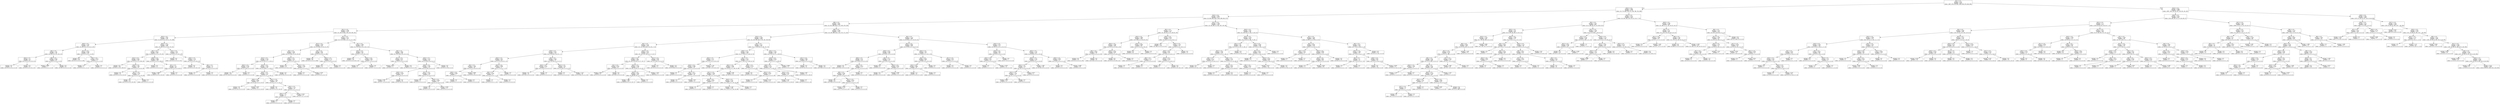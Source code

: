digraph Tree {
node [shape=box] ;
0 [label="X[2] <= 0.5\nentropy = 3.167\nsamples = 8323\nvalue = [987, 879, 978, 842, 1000, 929, 878, 848, 982]"] ;
1 [label="X[14] <= 0.5\nentropy = 2.988\nsamples = 5725\nvalue = [0, 770, 836, 759, 573, 706, 798, 703, 580]"] ;
0 -> 1 [labeldistance=2.5, labelangle=45, headlabel="True"] ;
2 [label="X[10] <= 0.5\nentropy = 2.804\nsamples = 4173\nvalue = [0, 565, 634, 536, 0, 654, 586, 626, 572]"] ;
1 -> 2 ;
3 [label="X[8] <= 0.5\nentropy = 2.697\nsamples = 2943\nvalue = [0, 323, 566, 536, 0, 112, 404, 476, 526]"] ;
2 -> 3 ;
4 [label="X[11] <= 0.5\nentropy = 2.448\nsamples = 1473\nvalue = [0, 163, 0, 293, 0, 84, 228, 304, 401]"] ;
3 -> 4 ;
5 [label="X[23] <= 0.5\nentropy = 1.881\nsamples = 740\nvalue = [0, 84, 0, 0, 0, 33, 51, 273, 299]"] ;
4 -> 5 ;
6 [label="X[26] <= 0.5\nentropy = 1.345\nsamples = 351\nvalue = [0, 38, 0, 0, 0, 31, 35, 0, 247]"] ;
5 -> 6 ;
7 [label="X[5] <= 0.5\nentropy = 1.58\nsamples = 103\nvalue = [0, 38, 0, 0, 0, 31, 34, 0, 0]"] ;
6 -> 7 ;
8 [label="X[16] <= 0.5\nentropy = 1.0\nsamples = 63\nvalue = [0, 0, 0, 0, 0, 31, 32, 0, 0]"] ;
7 -> 8 ;
9 [label="entropy = 0.0\nsamples = 31\nvalue = [0, 0, 0, 0, 0, 31, 0, 0, 0]"] ;
8 -> 9 ;
10 [label="entropy = 0.0\nsamples = 32\nvalue = [0, 0, 0, 0, 0, 0, 32, 0, 0]"] ;
8 -> 10 ;
11 [label="X[6] <= 0.5\nentropy = 0.286\nsamples = 40\nvalue = [0, 38, 0, 0, 0, 0, 2, 0, 0]"] ;
7 -> 11 ;
12 [label="entropy = 0.863\nsamples = 7\nvalue = [0, 5, 0, 0, 0, 0, 2, 0, 0]"] ;
11 -> 12 ;
13 [label="entropy = 0.0\nsamples = 33\nvalue = [0, 33, 0, 0, 0, 0, 0, 0, 0]"] ;
11 -> 13 ;
14 [label="X[17] <= 0.5\nentropy = 0.038\nsamples = 248\nvalue = [0, 0, 0, 0, 0, 0, 1, 0, 247]"] ;
6 -> 14 ;
15 [label="entropy = 0.0\nsamples = 245\nvalue = [0, 0, 0, 0, 0, 0, 0, 0, 245]"] ;
14 -> 15 ;
16 [label="X[5] <= 0.5\nentropy = 0.918\nsamples = 3\nvalue = [0, 0, 0, 0, 0, 0, 1, 0, 2]"] ;
14 -> 16 ;
17 [label="entropy = 1.0\nsamples = 2\nvalue = [0, 0, 0, 0, 0, 0, 1, 0, 1]"] ;
16 -> 17 ;
18 [label="entropy = 0.0\nsamples = 1\nvalue = [0, 0, 0, 0, 0, 0, 0, 0, 1]"] ;
16 -> 18 ;
19 [label="X[20] <= 0.5\nentropy = 1.339\nsamples = 389\nvalue = [0, 46, 0, 0, 0, 2, 16, 273, 52]"] ;
5 -> 19 ;
20 [label="X[5] <= 0.5\nentropy = 0.918\nsamples = 335\nvalue = [0, 43, 0, 0, 0, 2, 0, 270, 20]"] ;
19 -> 20 ;
21 [label="X[12] <= 0.5\nentropy = 0.503\nsamples = 226\nvalue = [0, 0, 0, 0, 0, 2, 0, 204, 20]"] ;
20 -> 21 ;
22 [label="entropy = 0.0\nsamples = 163\nvalue = [0, 0, 0, 0, 0, 0, 0, 163, 0]"] ;
21 -> 22 ;
23 [label="X[26] <= 0.5\nentropy = 1.087\nsamples = 63\nvalue = [0, 0, 0, 0, 0, 2, 0, 41, 20]"] ;
21 -> 23 ;
24 [label="entropy = 0.0\nsamples = 22\nvalue = [0, 0, 0, 0, 0, 0, 0, 22, 0]"] ;
23 -> 24 ;
25 [label="X[17] <= 0.5\nentropy = 1.232\nsamples = 41\nvalue = [0, 0, 0, 0, 0, 2, 0, 19, 20]"] ;
23 -> 25 ;
26 [label="entropy = 1.0\nsamples = 39\nvalue = [0, 0, 0, 0, 0, 0, 0, 19, 20]"] ;
25 -> 26 ;
27 [label="entropy = 0.0\nsamples = 2\nvalue = [0, 0, 0, 0, 0, 2, 0, 0, 0]"] ;
25 -> 27 ;
28 [label="X[26] <= 0.5\nentropy = 0.968\nsamples = 109\nvalue = [0, 43, 0, 0, 0, 0, 0, 66, 0]"] ;
20 -> 28 ;
29 [label="entropy = 0.0\nsamples = 21\nvalue = [0, 0, 0, 0, 0, 0, 0, 21, 0]"] ;
28 -> 29 ;
30 [label="X[7] <= 0.5\nentropy = 1.0\nsamples = 88\nvalue = [0, 43, 0, 0, 0, 0, 0, 45, 0]"] ;
28 -> 30 ;
31 [label="entropy = 0.996\nsamples = 84\nvalue = [0, 39, 0, 0, 0, 0, 0, 45, 0]"] ;
30 -> 31 ;
32 [label="entropy = 0.0\nsamples = 4\nvalue = [0, 4, 0, 0, 0, 0, 0, 0, 0]"] ;
30 -> 32 ;
33 [label="X[7] <= 0.5\nentropy = 1.431\nsamples = 54\nvalue = [0, 3, 0, 0, 0, 0, 16, 3, 32]"] ;
19 -> 33 ;
34 [label="entropy = 0.0\nsamples = 32\nvalue = [0, 0, 0, 0, 0, 0, 0, 0, 32]"] ;
33 -> 34 ;
35 [label="X[26] <= 0.5\nentropy = 1.118\nsamples = 22\nvalue = [0, 3, 0, 0, 0, 0, 16, 3, 0]"] ;
33 -> 35 ;
36 [label="entropy = 0.0\nsamples = 16\nvalue = [0, 0, 0, 0, 0, 0, 16, 0, 0]"] ;
35 -> 36 ;
37 [label="X[3] <= 0.5\nentropy = 1.0\nsamples = 6\nvalue = [0, 3, 0, 0, 0, 0, 0, 3, 0]"] ;
35 -> 37 ;
38 [label="entropy = 0.0\nsamples = 3\nvalue = [0, 3, 0, 0, 0, 0, 0, 0, 0]"] ;
37 -> 38 ;
39 [label="entropy = 0.0\nsamples = 3\nvalue = [0, 0, 0, 0, 0, 0, 0, 3, 0]"] ;
37 -> 39 ;
40 [label="X[7] <= 0.5\nentropy = 2.227\nsamples = 733\nvalue = [0, 79, 0, 293, 0, 51, 177, 31, 102]"] ;
4 -> 40 ;
41 [label="X[15] <= 0.5\nentropy = 1.628\nsamples = 422\nvalue = [0, 0, 0, 250, 0, 9, 35, 31, 97]"] ;
40 -> 41 ;
42 [label="X[3] <= 0.5\nentropy = 1.246\nsamples = 320\nvalue = [0, 0, 0, 240, 0, 9, 35, 28, 8]"] ;
41 -> 42 ;
43 [label="X[13] <= 0.5\nentropy = 0.758\nsamples = 276\nvalue = [0, 0, 0, 237, 0, 7, 3, 28, 1]"] ;
42 -> 43 ;
44 [label="X[20] <= 0.5\nentropy = 0.156\nsamples = 132\nvalue = [0, 0, 0, 129, 0, 0, 3, 0, 0]"] ;
43 -> 44 ;
45 [label="entropy = 0.0\nsamples = 129\nvalue = [0, 0, 0, 129, 0, 0, 0, 0, 0]"] ;
44 -> 45 ;
46 [label="entropy = 0.0\nsamples = 3\nvalue = [0, 0, 0, 0, 0, 0, 3, 0, 0]"] ;
44 -> 46 ;
47 [label="X[16] <= 0.5\nentropy = 1.033\nsamples = 144\nvalue = [0, 0, 0, 108, 0, 7, 0, 28, 1]"] ;
43 -> 47 ;
48 [label="X[19] <= 0.5\nentropy = 1.371\nsamples = 83\nvalue = [0, 0, 0, 47, 0, 7, 0, 28, 1]"] ;
47 -> 48 ;
49 [label="X[26] <= 0.5\nentropy = 0.684\nsamples = 55\nvalue = [0, 0, 0, 45, 0, 0, 0, 10, 0]"] ;
48 -> 49 ;
50 [label="entropy = 0.0\nsamples = 24\nvalue = [0, 0, 0, 24, 0, 0, 0, 0, 0]"] ;
49 -> 50 ;
51 [label="entropy = 0.907\nsamples = 31\nvalue = [0, 0, 0, 21, 0, 0, 0, 10, 0]"] ;
49 -> 51 ;
52 [label="X[21] <= 0.5\nentropy = 1.353\nsamples = 28\nvalue = [0, 0, 0, 2, 0, 7, 0, 18, 1]"] ;
48 -> 52 ;
53 [label="entropy = 0.0\nsamples = 18\nvalue = [0, 0, 0, 0, 0, 0, 0, 18, 0]"] ;
52 -> 53 ;
54 [label="X[25] <= 0.5\nentropy = 1.157\nsamples = 10\nvalue = [0, 0, 0, 2, 0, 7, 0, 0, 1]"] ;
52 -> 54 ;
55 [label="X[24] <= 0.5\nentropy = 1.0\nsamples = 2\nvalue = [0, 0, 0, 1, 0, 0, 0, 0, 1]"] ;
54 -> 55 ;
56 [label="entropy = 0.0\nsamples = 1\nvalue = [0, 0, 0, 0, 0, 0, 0, 0, 1]"] ;
55 -> 56 ;
57 [label="entropy = 0.0\nsamples = 1\nvalue = [0, 0, 0, 1, 0, 0, 0, 0, 0]"] ;
55 -> 57 ;
58 [label="entropy = 0.544\nsamples = 8\nvalue = [0, 0, 0, 1, 0, 7, 0, 0, 0]"] ;
54 -> 58 ;
59 [label="entropy = 0.0\nsamples = 61\nvalue = [0, 0, 0, 61, 0, 0, 0, 0, 0]"] ;
47 -> 59 ;
60 [label="X[26] <= 0.5\nentropy = 1.223\nsamples = 44\nvalue = [0, 0, 0, 3, 0, 2, 32, 0, 7]"] ;
42 -> 60 ;
61 [label="entropy = 0.0\nsamples = 32\nvalue = [0, 0, 0, 0, 0, 0, 32, 0, 0]"] ;
60 -> 61 ;
62 [label="X[13] <= 0.5\nentropy = 1.384\nsamples = 12\nvalue = [0, 0, 0, 3, 0, 2, 0, 0, 7]"] ;
60 -> 62 ;
63 [label="entropy = 0.0\nsamples = 3\nvalue = [0, 0, 0, 3, 0, 0, 0, 0, 0]"] ;
62 -> 63 ;
64 [label="entropy = 0.764\nsamples = 9\nvalue = [0, 0, 0, 0, 0, 2, 0, 0, 7]"] ;
62 -> 64 ;
65 [label="X[4] <= 0.5\nentropy = 0.65\nsamples = 102\nvalue = [0, 0, 0, 10, 0, 0, 0, 3, 89]"] ;
41 -> 65 ;
66 [label="entropy = 0.0\nsamples = 89\nvalue = [0, 0, 0, 0, 0, 0, 0, 0, 89]"] ;
65 -> 66 ;
67 [label="X[23] <= 0.5\nentropy = 0.779\nsamples = 13\nvalue = [0, 0, 0, 10, 0, 0, 0, 3, 0]"] ;
65 -> 67 ;
68 [label="entropy = 0.0\nsamples = 10\nvalue = [0, 0, 0, 10, 0, 0, 0, 0, 0]"] ;
67 -> 68 ;
69 [label="entropy = 0.0\nsamples = 3\nvalue = [0, 0, 0, 0, 0, 0, 0, 3, 0]"] ;
67 -> 69 ;
70 [label="X[1] <= 0.5\nentropy = 1.899\nsamples = 311\nvalue = [0, 79, 0, 43, 0, 42, 142, 0, 5]"] ;
40 -> 70 ;
71 [label="X[12] <= 0.5\nentropy = 0.43\nsamples = 142\nvalue = [0, 0, 0, 7, 0, 0, 132, 0, 3]"] ;
70 -> 71 ;
72 [label="entropy = 0.0\nsamples = 132\nvalue = [0, 0, 0, 0, 0, 0, 132, 0, 0]"] ;
71 -> 72 ;
73 [label="X[25] <= 0.5\nentropy = 0.881\nsamples = 10\nvalue = [0, 0, 0, 7, 0, 0, 0, 0, 3]"] ;
71 -> 73 ;
74 [label="entropy = 0.0\nsamples = 3\nvalue = [0, 0, 0, 0, 0, 0, 0, 0, 3]"] ;
73 -> 74 ;
75 [label="entropy = 0.0\nsamples = 7\nvalue = [0, 0, 0, 7, 0, 0, 0, 0, 0]"] ;
73 -> 75 ;
76 [label="X[3] <= 0.5\nentropy = 1.804\nsamples = 169\nvalue = [0, 79, 0, 36, 0, 42, 10, 0, 2]"] ;
70 -> 76 ;
77 [label="X[12] <= 0.5\nentropy = 0.167\nsamples = 81\nvalue = [0, 79, 0, 0, 0, 0, 2, 0, 0]"] ;
76 -> 77 ;
78 [label="entropy = 0.971\nsamples = 5\nvalue = [0, 3, 0, 0, 0, 0, 2, 0, 0]"] ;
77 -> 78 ;
79 [label="entropy = 0.0\nsamples = 76\nvalue = [0, 76, 0, 0, 0, 0, 0, 0, 0]"] ;
77 -> 79 ;
80 [label="X[25] <= 0.5\nentropy = 1.475\nsamples = 88\nvalue = [0, 0, 0, 36, 0, 42, 8, 0, 2]"] ;
76 -> 80 ;
81 [label="X[26] <= 0.5\nentropy = 1.382\nsamples = 54\nvalue = [0, 0, 0, 36, 0, 8, 8, 0, 2]"] ;
80 -> 81 ;
82 [label="X[18] <= 0.5\nentropy = 0.824\nsamples = 31\nvalue = [0, 0, 0, 23, 0, 0, 8, 0, 0]"] ;
81 -> 82 ;
83 [label="entropy = 0.997\nsamples = 15\nvalue = [0, 0, 0, 7, 0, 0, 8, 0, 0]"] ;
82 -> 83 ;
84 [label="entropy = 0.0\nsamples = 16\nvalue = [0, 0, 0, 16, 0, 0, 0, 0, 0]"] ;
82 -> 84 ;
85 [label="X[17] <= 0.5\nentropy = 1.302\nsamples = 23\nvalue = [0, 0, 0, 13, 0, 8, 0, 0, 2]"] ;
81 -> 85 ;
86 [label="entropy = 0.0\nsamples = 2\nvalue = [0, 0, 0, 0, 0, 0, 0, 0, 2]"] ;
85 -> 86 ;
87 [label="X[18] <= 0.5\nentropy = 0.959\nsamples = 21\nvalue = [0, 0, 0, 13, 0, 8, 0, 0, 0]"] ;
85 -> 87 ;
88 [label="entropy = 1.0\nsamples = 10\nvalue = [0, 0, 0, 5, 0, 5, 0, 0, 0]"] ;
87 -> 88 ;
89 [label="entropy = 0.845\nsamples = 11\nvalue = [0, 0, 0, 8, 0, 3, 0, 0, 0]"] ;
87 -> 89 ;
90 [label="entropy = 0.0\nsamples = 34\nvalue = [0, 0, 0, 0, 0, 34, 0, 0, 0]"] ;
80 -> 90 ;
91 [label="X[9] <= 0.5\nentropy = 2.448\nsamples = 1470\nvalue = [0, 160, 566, 243, 0, 28, 176, 172, 125]"] ;
3 -> 91 ;
92 [label="X[13] <= 0.5\nentropy = 2.598\nsamples = 1004\nvalue = [0, 130, 243, 243, 0, 26, 140, 139, 83]"] ;
91 -> 92 ;
93 [label="X[5] <= 0.5\nentropy = 2.252\nsamples = 549\nvalue = [0, 113, 133, 204, 0, 24, 50, 17, 8]"] ;
92 -> 93 ;
94 [label="X[26] <= 0.5\nentropy = 2.015\nsamples = 128\nvalue = [0, 0, 20, 49, 0, 24, 33, 1, 1]"] ;
93 -> 94 ;
95 [label="X[16] <= 0.5\nentropy = 1.612\nsamples = 49\nvalue = [0, 0, 1, 5, 0, 20, 22, 1, 0]"] ;
94 -> 95 ;
96 [label="X[3] <= 0.5\nentropy = 1.406\nsamples = 40\nvalue = [0, 0, 0, 5, 0, 20, 15, 0, 0]"] ;
95 -> 96 ;
97 [label="X[20] <= 0.5\nentropy = 0.863\nsamples = 7\nvalue = [0, 0, 0, 5, 0, 2, 0, 0, 0]"] ;
96 -> 97 ;
98 [label="entropy = 0.0\nsamples = 2\nvalue = [0, 0, 0, 0, 0, 2, 0, 0, 0]"] ;
97 -> 98 ;
99 [label="entropy = 0.0\nsamples = 5\nvalue = [0, 0, 0, 5, 0, 0, 0, 0, 0]"] ;
97 -> 99 ;
100 [label="entropy = 0.994\nsamples = 33\nvalue = [0, 0, 0, 0, 0, 18, 15, 0, 0]"] ;
96 -> 100 ;
101 [label="X[22] <= 0.5\nentropy = 0.986\nsamples = 9\nvalue = [0, 0, 1, 0, 0, 0, 7, 1, 0]"] ;
95 -> 101 ;
102 [label="X[4] <= 0.5\nentropy = 0.544\nsamples = 8\nvalue = [0, 0, 0, 0, 0, 0, 7, 1, 0]"] ;
101 -> 102 ;
103 [label="entropy = 1.0\nsamples = 2\nvalue = [0, 0, 0, 0, 0, 0, 1, 1, 0]"] ;
102 -> 103 ;
104 [label="entropy = 0.0\nsamples = 6\nvalue = [0, 0, 0, 0, 0, 0, 6, 0, 0]"] ;
102 -> 104 ;
105 [label="entropy = 0.0\nsamples = 1\nvalue = [0, 0, 1, 0, 0, 0, 0, 0, 0]"] ;
101 -> 105 ;
106 [label="X[3] <= 0.5\nentropy = 1.658\nsamples = 79\nvalue = [0, 0, 19, 44, 0, 4, 11, 0, 1]"] ;
94 -> 106 ;
107 [label="X[19] <= 0.5\nentropy = 0.323\nsamples = 17\nvalue = [0, 0, 16, 0, 0, 0, 0, 0, 1]"] ;
106 -> 107 ;
108 [label="entropy = 0.0\nsamples = 16\nvalue = [0, 0, 16, 0, 0, 0, 0, 0, 0]"] ;
107 -> 108 ;
109 [label="entropy = 0.0\nsamples = 1\nvalue = [0, 0, 0, 0, 0, 0, 0, 0, 1]"] ;
107 -> 109 ;
110 [label="X[22] <= 0.5\nentropy = 1.26\nsamples = 62\nvalue = [0, 0, 3, 44, 0, 4, 11, 0, 0]"] ;
106 -> 110 ;
111 [label="entropy = 0.0\nsamples = 4\nvalue = [0, 0, 0, 4, 0, 0, 0, 0, 0]"] ;
110 -> 111 ;
112 [label="entropy = 1.312\nsamples = 58\nvalue = [0, 0, 3, 40, 0, 4, 11, 0, 0]"] ;
110 -> 112 ;
113 [label="X[19] <= 0.5\nentropy = 2.014\nsamples = 421\nvalue = [0, 113, 113, 155, 0, 0, 17, 16, 7]"] ;
93 -> 113 ;
114 [label="X[23] <= 0.5\nentropy = 2.085\nsamples = 320\nvalue = [0, 102, 113, 65, 0, 0, 17, 16, 7]"] ;
113 -> 114 ;
115 [label="X[1] <= 0.5\nentropy = 0.454\nsamples = 42\nvalue = [0, 0, 38, 0, 0, 0, 4, 0, 0]"] ;
114 -> 115 ;
116 [label="entropy = 0.991\nsamples = 9\nvalue = [0, 0, 5, 0, 0, 0, 4, 0, 0]"] ;
115 -> 116 ;
117 [label="entropy = 0.0\nsamples = 33\nvalue = [0, 0, 33, 0, 0, 0, 0, 0, 0]"] ;
115 -> 117 ;
118 [label="X[25] <= 0.5\nentropy = 2.108\nsamples = 278\nvalue = [0, 102, 75, 65, 0, 0, 13, 16, 7]"] ;
114 -> 118 ;
119 [label="X[16] <= 0.5\nentropy = 2.054\nsamples = 205\nvalue = [0, 69, 66, 45, 0, 0, 2, 16, 7]"] ;
118 -> 119 ;
120 [label="entropy = 1.994\nsamples = 203\nvalue = [0, 69, 66, 45, 0, 0, 0, 16, 7]"] ;
119 -> 120 ;
121 [label="entropy = 0.0\nsamples = 2\nvalue = [0, 0, 0, 0, 0, 0, 2, 0, 0]"] ;
119 -> 121 ;
122 [label="entropy = 1.813\nsamples = 73\nvalue = [0, 33, 9, 20, 0, 0, 11, 0, 0]"] ;
118 -> 122 ;
123 [label="X[17] <= 0.5\nentropy = 0.497\nsamples = 101\nvalue = [0, 11, 0, 90, 0, 0, 0, 0, 0]"] ;
113 -> 123 ;
124 [label="entropy = 0.0\nsamples = 11\nvalue = [0, 11, 0, 0, 0, 0, 0, 0, 0]"] ;
123 -> 124 ;
125 [label="entropy = 0.0\nsamples = 90\nvalue = [0, 0, 0, 90, 0, 0, 0, 0, 0]"] ;
123 -> 125 ;
126 [label="X[4] <= 0.5\nentropy = 2.411\nsamples = 455\nvalue = [0, 17, 110, 39, 0, 2, 90, 122, 75]"] ;
92 -> 126 ;
127 [label="X[26] <= 0.5\nentropy = 2.244\nsamples = 290\nvalue = [0, 17, 79, 8, 0, 1, 86, 24, 75]"] ;
126 -> 127 ;
128 [label="X[20] <= 0.5\nentropy = 1.112\nsamples = 75\nvalue = [0, 0, 51, 4, 0, 0, 20, 0, 0]"] ;
127 -> 128 ;
129 [label="X[19] <= 0.5\nentropy = 0.469\nsamples = 30\nvalue = [0, 0, 27, 3, 0, 0, 0, 0, 0]"] ;
128 -> 129 ;
130 [label="entropy = 0.0\nsamples = 2\nvalue = [0, 0, 0, 2, 0, 0, 0, 0, 0]"] ;
129 -> 130 ;
131 [label="X[3] <= 0.5\nentropy = 0.222\nsamples = 28\nvalue = [0, 0, 27, 1, 0, 0, 0, 0, 0]"] ;
129 -> 131 ;
132 [label="entropy = 0.0\nsamples = 22\nvalue = [0, 0, 22, 0, 0, 0, 0, 0, 0]"] ;
131 -> 132 ;
133 [label="entropy = 0.65\nsamples = 6\nvalue = [0, 0, 5, 1, 0, 0, 0, 0, 0]"] ;
131 -> 133 ;
134 [label="entropy = 1.126\nsamples = 45\nvalue = [0, 0, 24, 1, 0, 0, 20, 0, 0]"] ;
128 -> 134 ;
135 [label="X[1] <= 0.5\nentropy = 2.222\nsamples = 215\nvalue = [0, 17, 28, 4, 0, 1, 66, 24, 75]"] ;
127 -> 135 ;
136 [label="X[22] <= 0.5\nentropy = 2.298\nsamples = 178\nvalue = [0, 16, 28, 4, 0, 1, 66, 24, 39]"] ;
135 -> 136 ;
137 [label="X[17] <= 0.5\nentropy = 2.168\nsamples = 153\nvalue = [0, 2, 28, 4, 0, 1, 55, 24, 39]"] ;
136 -> 137 ;
138 [label="X[16] <= 0.5\nentropy = 0.918\nsamples = 3\nvalue = [0, 0, 2, 1, 0, 0, 0, 0, 0]"] ;
137 -> 138 ;
139 [label="entropy = 0.0\nsamples = 2\nvalue = [0, 0, 2, 0, 0, 0, 0, 0, 0]"] ;
138 -> 139 ;
140 [label="entropy = 0.0\nsamples = 1\nvalue = [0, 0, 0, 1, 0, 0, 0, 0, 0]"] ;
138 -> 140 ;
141 [label="X[19] <= 0.5\nentropy = 2.141\nsamples = 150\nvalue = [0, 2, 26, 3, 0, 1, 55, 24, 39]"] ;
137 -> 141 ;
142 [label="entropy = 2.139\nsamples = 149\nvalue = [0, 2, 25, 3, 0, 1, 55, 24, 39]"] ;
141 -> 142 ;
143 [label="entropy = 0.0\nsamples = 1\nvalue = [0, 0, 1, 0, 0, 0, 0, 0, 0]"] ;
141 -> 143 ;
144 [label="entropy = 0.99\nsamples = 25\nvalue = [0, 14, 0, 0, 0, 0, 11, 0, 0]"] ;
136 -> 144 ;
145 [label="X[18] <= 0.5\nentropy = 0.179\nsamples = 37\nvalue = [0, 1, 0, 0, 0, 0, 0, 0, 36]"] ;
135 -> 145 ;
146 [label="entropy = 0.0\nsamples = 20\nvalue = [0, 0, 0, 0, 0, 0, 0, 0, 20]"] ;
145 -> 146 ;
147 [label="X[15] <= 0.5\nentropy = 0.323\nsamples = 17\nvalue = [0, 1, 0, 0, 0, 0, 0, 0, 16]"] ;
145 -> 147 ;
148 [label="entropy = 0.0\nsamples = 5\nvalue = [0, 0, 0, 0, 0, 0, 0, 0, 5]"] ;
147 -> 148 ;
149 [label="entropy = 0.414\nsamples = 12\nvalue = [0, 1, 0, 0, 0, 0, 0, 0, 11]"] ;
147 -> 149 ;
150 [label="X[21] <= 0.5\nentropy = 1.528\nsamples = 165\nvalue = [0, 0, 31, 31, 0, 1, 4, 98, 0]"] ;
126 -> 150 ;
151 [label="X[18] <= 0.5\nentropy = 0.918\nsamples = 117\nvalue = [0, 0, 5, 9, 0, 1, 4, 98, 0]"] ;
150 -> 151 ;
152 [label="X[26] <= 0.5\nentropy = 0.721\nsamples = 106\nvalue = [0, 0, 0, 9, 0, 1, 4, 92, 0]"] ;
151 -> 152 ;
153 [label="X[15] <= 0.5\nentropy = 0.187\nsamples = 35\nvalue = [0, 0, 0, 0, 0, 1, 0, 34, 0]"] ;
152 -> 153 ;
154 [label="entropy = 0.191\nsamples = 34\nvalue = [0, 0, 0, 0, 0, 1, 0, 33, 0]"] ;
153 -> 154 ;
155 [label="entropy = 0.0\nsamples = 1\nvalue = [0, 0, 0, 0, 0, 0, 0, 1, 0]"] ;
153 -> 155 ;
156 [label="entropy = 0.85\nsamples = 71\nvalue = [0, 0, 0, 9, 0, 0, 4, 58, 0]"] ;
152 -> 156 ;
157 [label="entropy = 0.994\nsamples = 11\nvalue = [0, 0, 5, 0, 0, 0, 0, 6, 0]"] ;
151 -> 157 ;
158 [label="X[17] <= 0.5\nentropy = 0.995\nsamples = 48\nvalue = [0, 0, 26, 22, 0, 0, 0, 0, 0]"] ;
150 -> 158 ;
159 [label="entropy = 0.0\nsamples = 22\nvalue = [0, 0, 0, 22, 0, 0, 0, 0, 0]"] ;
158 -> 159 ;
160 [label="entropy = 0.0\nsamples = 26\nvalue = [0, 0, 26, 0, 0, 0, 0, 0, 0]"] ;
158 -> 160 ;
161 [label="X[5] <= 0.5\nentropy = 1.524\nsamples = 466\nvalue = [0, 30, 323, 0, 0, 2, 36, 33, 42]"] ;
91 -> 161 ;
162 [label="X[22] <= 0.5\nentropy = 0.983\nsamples = 339\nvalue = [0, 0, 276, 0, 0, 2, 32, 8, 21]"] ;
161 -> 162 ;
163 [label="X[20] <= 0.5\nentropy = 0.392\nsamples = 263\nvalue = [0, 0, 247, 0, 0, 0, 0, 8, 8]"] ;
162 -> 163 ;
164 [label="X[26] <= 0.5\nentropy = 0.13\nsamples = 222\nvalue = [0, 0, 218, 0, 0, 0, 0, 4, 0]"] ;
163 -> 164 ;
165 [label="entropy = 0.0\nsamples = 151\nvalue = [0, 0, 151, 0, 0, 0, 0, 0, 0]"] ;
164 -> 165 ;
166 [label="X[3] <= 0.5\nentropy = 0.313\nsamples = 71\nvalue = [0, 0, 67, 0, 0, 0, 0, 4, 0]"] ;
164 -> 166 ;
167 [label="X[0] <= 0.5\nentropy = 0.189\nsamples = 69\nvalue = [0, 0, 67, 0, 0, 0, 0, 2, 0]"] ;
166 -> 167 ;
168 [label="entropy = 0.0\nsamples = 56\nvalue = [0, 0, 56, 0, 0, 0, 0, 0, 0]"] ;
167 -> 168 ;
169 [label="X[21] <= 0.5\nentropy = 0.619\nsamples = 13\nvalue = [0, 0, 11, 0, 0, 0, 0, 2, 0]"] ;
167 -> 169 ;
170 [label="entropy = 0.764\nsamples = 9\nvalue = [0, 0, 7, 0, 0, 0, 0, 2, 0]"] ;
169 -> 170 ;
171 [label="entropy = 0.0\nsamples = 4\nvalue = [0, 0, 4, 0, 0, 0, 0, 0, 0]"] ;
169 -> 171 ;
172 [label="entropy = 0.0\nsamples = 2\nvalue = [0, 0, 0, 0, 0, 0, 0, 2, 0]"] ;
166 -> 172 ;
173 [label="X[4] <= 0.5\nentropy = 1.141\nsamples = 41\nvalue = [0, 0, 29, 0, 0, 0, 0, 4, 8]"] ;
163 -> 173 ;
174 [label="entropy = 0.0\nsamples = 8\nvalue = [0, 0, 0, 0, 0, 0, 0, 0, 8]"] ;
173 -> 174 ;
175 [label="X[24] <= 0.5\nentropy = 0.533\nsamples = 33\nvalue = [0, 0, 29, 0, 0, 0, 0, 4, 0]"] ;
173 -> 175 ;
176 [label="entropy = 0.0\nsamples = 19\nvalue = [0, 0, 19, 0, 0, 0, 0, 0, 0]"] ;
175 -> 176 ;
177 [label="entropy = 0.863\nsamples = 14\nvalue = [0, 0, 10, 0, 0, 0, 0, 4, 0]"] ;
175 -> 177 ;
178 [label="X[19] <= 0.5\nentropy = 1.63\nsamples = 76\nvalue = [0, 0, 29, 0, 0, 2, 32, 0, 13]"] ;
162 -> 178 ;
179 [label="X[4] <= 0.5\nentropy = 0.998\nsamples = 61\nvalue = [0, 0, 29, 0, 0, 0, 32, 0, 0]"] ;
178 -> 179 ;
180 [label="X[13] <= 0.5\nentropy = 0.999\nsamples = 56\nvalue = [0, 0, 29, 0, 0, 0, 27, 0, 0]"] ;
179 -> 180 ;
181 [label="entropy = 1.0\nsamples = 54\nvalue = [0, 0, 27, 0, 0, 0, 27, 0, 0]"] ;
180 -> 181 ;
182 [label="entropy = 0.0\nsamples = 2\nvalue = [0, 0, 2, 0, 0, 0, 0, 0, 0]"] ;
180 -> 182 ;
183 [label="entropy = 0.0\nsamples = 5\nvalue = [0, 0, 0, 0, 0, 0, 5, 0, 0]"] ;
179 -> 183 ;
184 [label="X[17] <= 0.5\nentropy = 0.567\nsamples = 15\nvalue = [0, 0, 0, 0, 0, 2, 0, 0, 13]"] ;
178 -> 184 ;
185 [label="entropy = 0.0\nsamples = 13\nvalue = [0, 0, 0, 0, 0, 0, 0, 0, 13]"] ;
184 -> 185 ;
186 [label="entropy = 0.0\nsamples = 2\nvalue = [0, 0, 0, 0, 0, 2, 0, 0, 0]"] ;
184 -> 186 ;
187 [label="X[16] <= 0.5\nentropy = 2.071\nsamples = 127\nvalue = [0, 30, 47, 0, 0, 0, 4, 25, 21]"] ;
161 -> 187 ;
188 [label="X[19] <= 0.5\nentropy = 0.85\nsamples = 29\nvalue = [0, 0, 8, 0, 0, 0, 0, 0, 21]"] ;
187 -> 188 ;
189 [label="X[23] <= 0.5\nentropy = 0.267\nsamples = 22\nvalue = [0, 0, 1, 0, 0, 0, 0, 0, 21]"] ;
188 -> 189 ;
190 [label="entropy = 0.0\nsamples = 7\nvalue = [0, 0, 0, 0, 0, 0, 0, 0, 7]"] ;
189 -> 190 ;
191 [label="entropy = 0.353\nsamples = 15\nvalue = [0, 0, 1, 0, 0, 0, 0, 0, 14]"] ;
189 -> 191 ;
192 [label="entropy = 0.0\nsamples = 7\nvalue = [0, 0, 7, 0, 0, 0, 0, 0, 0]"] ;
188 -> 192 ;
193 [label="X[25] <= 0.5\nentropy = 1.743\nsamples = 98\nvalue = [0, 30, 39, 0, 0, 0, 4, 25, 0]"] ;
187 -> 193 ;
194 [label="X[20] <= 0.5\nentropy = 1.749\nsamples = 67\nvalue = [0, 30, 19, 0, 0, 0, 4, 14, 0]"] ;
193 -> 194 ;
195 [label="X[24] <= 0.5\nentropy = 1.32\nsamples = 27\nvalue = [0, 16, 3, 0, 0, 0, 0, 8, 0]"] ;
194 -> 195 ;
196 [label="X[13] <= 0.5\nentropy = 1.182\nsamples = 22\nvalue = [0, 13, 1, 0, 0, 0, 0, 8, 0]"] ;
195 -> 196 ;
197 [label="entropy = 0.959\nsamples = 21\nvalue = [0, 13, 0, 0, 0, 0, 0, 8, 0]"] ;
196 -> 197 ;
198 [label="entropy = 0.0\nsamples = 1\nvalue = [0, 0, 1, 0, 0, 0, 0, 0, 0]"] ;
196 -> 198 ;
199 [label="entropy = 0.971\nsamples = 5\nvalue = [0, 3, 2, 0, 0, 0, 0, 0, 0]"] ;
195 -> 199 ;
200 [label="entropy = 1.802\nsamples = 40\nvalue = [0, 14, 16, 0, 0, 0, 4, 6, 0]"] ;
194 -> 200 ;
201 [label="X[20] <= 0.5\nentropy = 0.938\nsamples = 31\nvalue = [0, 0, 20, 0, 0, 0, 0, 11, 0]"] ;
193 -> 201 ;
202 [label="entropy = 0.0\nsamples = 11\nvalue = [0, 0, 11, 0, 0, 0, 0, 0, 0]"] ;
201 -> 202 ;
203 [label="entropy = 0.993\nsamples = 20\nvalue = [0, 0, 9, 0, 0, 0, 0, 11, 0]"] ;
201 -> 203 ;
204 [label="X[17] <= 0.5\nentropy = 2.169\nsamples = 1230\nvalue = [0, 242, 68, 0, 0, 542, 182, 150, 46]"] ;
2 -> 204 ;
205 [label="X[5] <= 0.5\nentropy = 2.172\nsamples = 431\nvalue = [0, 142, 52, 0, 0, 0, 109, 92, 36]"] ;
204 -> 205 ;
206 [label="X[23] <= 0.5\nentropy = 1.899\nsamples = 258\nvalue = [0, 0, 48, 0, 0, 0, 83, 92, 35]"] ;
205 -> 206 ;
207 [label="X[20] <= 0.5\nentropy = 1.489\nsamples = 165\nvalue = [0, 0, 47, 0, 0, 0, 83, 0, 35]"] ;
206 -> 207 ;
208 [label="X[4] <= 0.5\nentropy = 0.992\nsamples = 78\nvalue = [0, 0, 43, 0, 0, 0, 0, 0, 35]"] ;
207 -> 208 ;
209 [label="entropy = 0.0\nsamples = 35\nvalue = [0, 0, 0, 0, 0, 0, 0, 0, 35]"] ;
208 -> 209 ;
210 [label="entropy = 0.0\nsamples = 43\nvalue = [0, 0, 43, 0, 0, 0, 0, 0, 0]"] ;
208 -> 210 ;
211 [label="X[16] <= 0.5\nentropy = 0.269\nsamples = 87\nvalue = [0, 0, 4, 0, 0, 0, 83, 0, 0]"] ;
207 -> 211 ;
212 [label="entropy = 0.0\nsamples = 83\nvalue = [0, 0, 0, 0, 0, 0, 83, 0, 0]"] ;
211 -> 212 ;
213 [label="entropy = 0.0\nsamples = 4\nvalue = [0, 0, 4, 0, 0, 0, 0, 0, 0]"] ;
211 -> 213 ;
214 [label="X[16] <= 0.5\nentropy = 0.086\nsamples = 93\nvalue = [0, 0, 1, 0, 0, 0, 0, 92, 0]"] ;
206 -> 214 ;
215 [label="entropy = 0.0\nsamples = 92\nvalue = [0, 0, 0, 0, 0, 0, 0, 92, 0]"] ;
214 -> 215 ;
216 [label="entropy = 0.0\nsamples = 1\nvalue = [0, 0, 1, 0, 0, 0, 0, 0, 0]"] ;
214 -> 216 ;
217 [label="X[23] <= 0.5\nentropy = 0.813\nsamples = 173\nvalue = [0, 142, 4, 0, 0, 0, 26, 0, 1]"] ;
205 -> 217 ;
218 [label="entropy = 0.0\nsamples = 126\nvalue = [0, 126, 0, 0, 0, 0, 0, 0, 0]"] ;
217 -> 218 ;
219 [label="X[25] <= 0.5\nentropy = 1.422\nsamples = 47\nvalue = [0, 16, 4, 0, 0, 0, 26, 0, 1]"] ;
217 -> 219 ;
220 [label="X[20] <= 0.5\nentropy = 0.931\nsamples = 32\nvalue = [0, 1, 4, 0, 0, 0, 26, 0, 1]"] ;
219 -> 220 ;
221 [label="X[8] <= 0.5\nentropy = 0.722\nsamples = 5\nvalue = [0, 1, 4, 0, 0, 0, 0, 0, 0]"] ;
220 -> 221 ;
222 [label="entropy = 0.0\nsamples = 1\nvalue = [0, 1, 0, 0, 0, 0, 0, 0, 0]"] ;
221 -> 222 ;
223 [label="entropy = 0.0\nsamples = 4\nvalue = [0, 0, 4, 0, 0, 0, 0, 0, 0]"] ;
221 -> 223 ;
224 [label="X[15] <= 0.5\nentropy = 0.229\nsamples = 27\nvalue = [0, 0, 0, 0, 0, 0, 26, 0, 1]"] ;
220 -> 224 ;
225 [label="entropy = 0.0\nsamples = 1\nvalue = [0, 0, 0, 0, 0, 0, 0, 0, 1]"] ;
224 -> 225 ;
226 [label="entropy = 0.0\nsamples = 26\nvalue = [0, 0, 0, 0, 0, 0, 26, 0, 0]"] ;
224 -> 226 ;
227 [label="entropy = 0.0\nsamples = 15\nvalue = [0, 15, 0, 0, 0, 0, 0, 0, 0]"] ;
219 -> 227 ;
228 [label="X[18] <= 0.5\nentropy = 1.537\nsamples = 799\nvalue = [0, 100, 16, 0, 0, 542, 73, 58, 10]"] ;
204 -> 228 ;
229 [label="X[13] <= 0.5\nentropy = 1.679\nsamples = 303\nvalue = [0, 2, 14, 0, 0, 164, 73, 49, 1]"] ;
228 -> 229 ;
230 [label="X[21] <= 0.5\nentropy = 1.81\nsamples = 164\nvalue = [0, 0, 11, 0, 0, 32, 71, 49, 1]"] ;
229 -> 230 ;
231 [label="X[25] <= 0.5\nentropy = 1.364\nsamples = 132\nvalue = [0, 0, 11, 0, 0, 0, 71, 49, 1]"] ;
230 -> 231 ;
232 [label="X[6] <= 0.5\nentropy = 0.119\nsamples = 62\nvalue = [0, 0, 0, 0, 0, 0, 61, 0, 1]"] ;
231 -> 232 ;
233 [label="entropy = 0.0\nsamples = 61\nvalue = [0, 0, 0, 0, 0, 0, 61, 0, 0]"] ;
232 -> 233 ;
234 [label="entropy = 0.0\nsamples = 1\nvalue = [0, 0, 0, 0, 0, 0, 0, 0, 1]"] ;
232 -> 234 ;
235 [label="X[8] <= 0.5\nentropy = 1.181\nsamples = 70\nvalue = [0, 0, 11, 0, 0, 0, 10, 49, 0]"] ;
231 -> 235 ;
236 [label="X[23] <= 0.5\nentropy = 0.497\nsamples = 55\nvalue = [0, 0, 0, 0, 0, 0, 6, 49, 0]"] ;
235 -> 236 ;
237 [label="entropy = 0.0\nsamples = 6\nvalue = [0, 0, 0, 0, 0, 0, 6, 0, 0]"] ;
236 -> 237 ;
238 [label="entropy = 0.0\nsamples = 49\nvalue = [0, 0, 0, 0, 0, 0, 0, 49, 0]"] ;
236 -> 238 ;
239 [label="X[5] <= 0.5\nentropy = 0.837\nsamples = 15\nvalue = [0, 0, 11, 0, 0, 0, 4, 0, 0]"] ;
235 -> 239 ;
240 [label="entropy = 1.0\nsamples = 8\nvalue = [0, 0, 4, 0, 0, 0, 4, 0, 0]"] ;
239 -> 240 ;
241 [label="entropy = 0.0\nsamples = 7\nvalue = [0, 0, 7, 0, 0, 0, 0, 0, 0]"] ;
239 -> 241 ;
242 [label="entropy = 0.0\nsamples = 32\nvalue = [0, 0, 0, 0, 0, 32, 0, 0, 0]"] ;
230 -> 242 ;
243 [label="X[7] <= 0.5\nentropy = 0.366\nsamples = 139\nvalue = [0, 2, 3, 0, 0, 132, 2, 0, 0]"] ;
229 -> 243 ;
244 [label="X[5] <= 0.5\nentropy = 0.261\nsamples = 137\nvalue = [0, 2, 3, 0, 0, 132, 0, 0, 0]"] ;
243 -> 244 ;
245 [label="entropy = 0.0\nsamples = 72\nvalue = [0, 0, 0, 0, 0, 72, 0, 0, 0]"] ;
244 -> 245 ;
246 [label="X[24] <= 0.5\nentropy = 0.466\nsamples = 65\nvalue = [0, 2, 3, 0, 0, 60, 0, 0, 0]"] ;
244 -> 246 ;
247 [label="entropy = 0.611\nsamples = 45\nvalue = [0, 2, 3, 0, 0, 40, 0, 0, 0]"] ;
246 -> 247 ;
248 [label="entropy = 0.0\nsamples = 20\nvalue = [0, 0, 0, 0, 0, 20, 0, 0, 0]"] ;
246 -> 248 ;
249 [label="entropy = 0.0\nsamples = 2\nvalue = [0, 0, 0, 0, 0, 0, 2, 0, 0]"] ;
243 -> 249 ;
250 [label="X[7] <= 0.5\nentropy = 1.003\nsamples = 496\nvalue = [0, 98, 2, 0, 0, 378, 0, 9, 9]"] ;
228 -> 250 ;
251 [label="X[5] <= 0.5\nentropy = 0.948\nsamples = 118\nvalue = [0, 91, 2, 0, 0, 23, 0, 2, 0]"] ;
250 -> 251 ;
252 [label="X[0] <= 0.5\nentropy = 1.585\nsamples = 6\nvalue = [0, 0, 2, 0, 0, 2, 0, 2, 0]"] ;
251 -> 252 ;
253 [label="entropy = 0.0\nsamples = 2\nvalue = [0, 0, 2, 0, 0, 0, 0, 0, 0]"] ;
252 -> 253 ;
254 [label="entropy = 1.0\nsamples = 4\nvalue = [0, 0, 0, 0, 0, 2, 0, 2, 0]"] ;
252 -> 254 ;
255 [label="X[25] <= 0.5\nentropy = 0.696\nsamples = 112\nvalue = [0, 91, 0, 0, 0, 21, 0, 0, 0]"] ;
251 -> 255 ;
256 [label="X[23] <= 0.5\nentropy = 0.887\nsamples = 69\nvalue = [0, 48, 0, 0, 0, 21, 0, 0, 0]"] ;
255 -> 256 ;
257 [label="entropy = 0.0\nsamples = 11\nvalue = [0, 11, 0, 0, 0, 0, 0, 0, 0]"] ;
256 -> 257 ;
258 [label="entropy = 0.944\nsamples = 58\nvalue = [0, 37, 0, 0, 0, 21, 0, 0, 0]"] ;
256 -> 258 ;
259 [label="entropy = 0.0\nsamples = 43\nvalue = [0, 43, 0, 0, 0, 0, 0, 0, 0]"] ;
255 -> 259 ;
260 [label="X[0] <= 0.5\nentropy = 0.427\nsamples = 378\nvalue = [0, 7, 0, 0, 0, 355, 0, 7, 9]"] ;
250 -> 260 ;
261 [label="X[22] <= 0.5\nentropy = 1.468\nsamples = 67\nvalue = [0, 7, 0, 0, 0, 44, 0, 7, 9]"] ;
260 -> 261 ;
262 [label="X[5] <= 0.5\nentropy = 1.0\nsamples = 14\nvalue = [0, 7, 0, 0, 0, 0, 0, 7, 0]"] ;
261 -> 262 ;
263 [label="entropy = 0.0\nsamples = 7\nvalue = [0, 0, 0, 0, 0, 0, 0, 7, 0]"] ;
262 -> 263 ;
264 [label="entropy = 0.0\nsamples = 7\nvalue = [0, 7, 0, 0, 0, 0, 0, 0, 0]"] ;
262 -> 264 ;
265 [label="X[26] <= 0.5\nentropy = 0.657\nsamples = 53\nvalue = [0, 0, 0, 0, 0, 44, 0, 0, 9]"] ;
261 -> 265 ;
266 [label="entropy = 0.0\nsamples = 26\nvalue = [0, 0, 0, 0, 0, 26, 0, 0, 0]"] ;
265 -> 266 ;
267 [label="entropy = 0.918\nsamples = 27\nvalue = [0, 0, 0, 0, 0, 18, 0, 0, 9]"] ;
265 -> 267 ;
268 [label="entropy = 0.0\nsamples = 311\nvalue = [0, 0, 0, 0, 0, 311, 0, 0, 0]"] ;
260 -> 268 ;
269 [label="X[24] <= 0.5\nentropy = 2.512\nsamples = 1552\nvalue = [0, 205, 202, 223, 573, 52, 212, 77, 8]"] ;
1 -> 269 ;
270 [label="X[4] <= 0.5\nentropy = 2.021\nsamples = 962\nvalue = [0, 9, 198, 46, 472, 16, 180, 33, 8]"] ;
269 -> 270 ;
271 [label="X[25] <= 0.5\nentropy = 1.87\nsamples = 620\nvalue = [0, 9, 197, 38, 303, 15, 50, 0, 8]"] ;
270 -> 271 ;
272 [label="X[15] <= 0.5\nentropy = 1.529\nsamples = 443\nvalue = [0, 7, 85, 38, 292, 10, 3, 0, 8]"] ;
271 -> 272 ;
273 [label="X[6] <= 0.5\nentropy = 0.959\nsamples = 344\nvalue = [0, 6, 4, 24, 291, 10, 3, 0, 6]"] ;
272 -> 273 ;
274 [label="X[21] <= 0.5\nentropy = 0.705\nsamples = 321\nvalue = [0, 6, 4, 11, 289, 2, 3, 0, 6]"] ;
273 -> 274 ;
275 [label="X[5] <= 0.5\nentropy = 0.38\nsamples = 294\nvalue = [0, 3, 4, 4, 280, 2, 0, 0, 1]"] ;
274 -> 275 ;
276 [label="X[16] <= 0.5\nentropy = 1.406\nsamples = 8\nvalue = [0, 0, 0, 4, 3, 0, 0, 0, 1]"] ;
275 -> 276 ;
277 [label="entropy = 1.379\nsamples = 7\nvalue = [0, 0, 0, 4, 2, 0, 0, 0, 1]"] ;
276 -> 277 ;
278 [label="entropy = 0.0\nsamples = 1\nvalue = [0, 0, 0, 0, 1, 0, 0, 0, 0]"] ;
276 -> 278 ;
279 [label="X[9] <= 0.5\nentropy = 0.25\nsamples = 286\nvalue = [0, 3, 4, 0, 277, 2, 0, 0, 0]"] ;
275 -> 279 ;
280 [label="X[20] <= 0.5\nentropy = 0.129\nsamples = 281\nvalue = [0, 1, 2, 0, 277, 1, 0, 0, 0]"] ;
279 -> 280 ;
281 [label="X[22] <= 0.5\nentropy = 1.252\nsamples = 6\nvalue = [0, 1, 0, 0, 4, 1, 0, 0, 0]"] ;
280 -> 281 ;
282 [label="X[17] <= 0.5\nentropy = 1.0\nsamples = 2\nvalue = [0, 1, 0, 0, 0, 1, 0, 0, 0]"] ;
281 -> 282 ;
283 [label="entropy = 0.0\nsamples = 1\nvalue = [0, 1, 0, 0, 0, 0, 0, 0, 0]"] ;
282 -> 283 ;
284 [label="entropy = 0.0\nsamples = 1\nvalue = [0, 0, 0, 0, 0, 1, 0, 0, 0]"] ;
282 -> 284 ;
285 [label="entropy = 0.0\nsamples = 4\nvalue = [0, 0, 0, 0, 4, 0, 0, 0, 0]"] ;
281 -> 285 ;
286 [label="X[23] <= 0.5\nentropy = 0.062\nsamples = 275\nvalue = [0, 0, 2, 0, 273, 0, 0, 0, 0]"] ;
280 -> 286 ;
287 [label="entropy = 0.863\nsamples = 7\nvalue = [0, 0, 2, 0, 5, 0, 0, 0, 0]"] ;
286 -> 287 ;
288 [label="entropy = 0.0\nsamples = 268\nvalue = [0, 0, 0, 0, 268, 0, 0, 0, 0]"] ;
286 -> 288 ;
289 [label="entropy = 1.522\nsamples = 5\nvalue = [0, 2, 2, 0, 0, 1, 0, 0, 0]"] ;
279 -> 289 ;
290 [label="X[7] <= 0.5\nentropy = 2.188\nsamples = 27\nvalue = [0, 3, 0, 7, 9, 0, 3, 0, 5]"] ;
274 -> 290 ;
291 [label="entropy = 2.062\nsamples = 25\nvalue = [0, 1, 0, 7, 9, 0, 3, 0, 5]"] ;
290 -> 291 ;
292 [label="entropy = 0.0\nsamples = 2\nvalue = [0, 2, 0, 0, 0, 0, 0, 0, 0]"] ;
290 -> 292 ;
293 [label="entropy = 1.302\nsamples = 23\nvalue = [0, 0, 0, 13, 2, 8, 0, 0, 0]"] ;
273 -> 293 ;
294 [label="entropy = 0.884\nsamples = 99\nvalue = [0, 1, 81, 14, 1, 0, 0, 0, 2]"] ;
272 -> 294 ;
295 [label="X[20] <= 0.5\nentropy = 1.393\nsamples = 177\nvalue = [0, 2, 112, 0, 11, 5, 47, 0, 0]"] ;
271 -> 295 ;
296 [label="X[0] <= 0.5\nentropy = 0.853\nsamples = 89\nvalue = [0, 2, 75, 0, 7, 5, 0, 0, 0]"] ;
295 -> 296 ;
297 [label="entropy = 0.0\nsamples = 7\nvalue = [0, 0, 0, 0, 7, 0, 0, 0, 0]"] ;
296 -> 297 ;
298 [label="X[8] <= 0.5\nentropy = 0.494\nsamples = 82\nvalue = [0, 2, 75, 0, 0, 5, 0, 0, 0]"] ;
296 -> 298 ;
299 [label="X[22] <= 0.5\nentropy = 0.863\nsamples = 7\nvalue = [0, 2, 0, 0, 0, 5, 0, 0, 0]"] ;
298 -> 299 ;
300 [label="entropy = 0.0\nsamples = 5\nvalue = [0, 0, 0, 0, 0, 5, 0, 0, 0]"] ;
299 -> 300 ;
301 [label="entropy = 0.0\nsamples = 2\nvalue = [0, 2, 0, 0, 0, 0, 0, 0, 0]"] ;
299 -> 301 ;
302 [label="entropy = 0.0\nsamples = 75\nvalue = [0, 0, 75, 0, 0, 0, 0, 0, 0]"] ;
298 -> 302 ;
303 [label="X[22] <= 0.5\nentropy = 1.212\nsamples = 88\nvalue = [0, 0, 37, 0, 4, 0, 47, 0, 0]"] ;
295 -> 303 ;
304 [label="X[8] <= 0.5\nentropy = 0.907\nsamples = 41\nvalue = [0, 0, 33, 0, 4, 0, 4, 0, 0]"] ;
303 -> 304 ;
305 [label="X[7] <= 0.5\nentropy = 0.985\nsamples = 7\nvalue = [0, 0, 0, 0, 3, 0, 4, 0, 0]"] ;
304 -> 305 ;
306 [label="entropy = 0.0\nsamples = 3\nvalue = [0, 0, 0, 0, 3, 0, 0, 0, 0]"] ;
305 -> 306 ;
307 [label="entropy = 0.0\nsamples = 4\nvalue = [0, 0, 0, 0, 0, 0, 4, 0, 0]"] ;
305 -> 307 ;
308 [label="X[3] <= 0.5\nentropy = 0.191\nsamples = 34\nvalue = [0, 0, 33, 0, 1, 0, 0, 0, 0]"] ;
304 -> 308 ;
309 [label="entropy = 0.0\nsamples = 33\nvalue = [0, 0, 33, 0, 0, 0, 0, 0, 0]"] ;
308 -> 309 ;
310 [label="entropy = 0.0\nsamples = 1\nvalue = [0, 0, 0, 0, 1, 0, 0, 0, 0]"] ;
308 -> 310 ;
311 [label="entropy = 0.42\nsamples = 47\nvalue = [0, 0, 4, 0, 0, 0, 43, 0, 0]"] ;
303 -> 311 ;
312 [label="X[11] <= 0.5\nentropy = 1.534\nsamples = 342\nvalue = [0, 0, 1, 8, 169, 1, 130, 33, 0]"] ;
270 -> 312 ;
313 [label="X[7] <= 0.5\nentropy = 0.109\nsamples = 160\nvalue = [0, 0, 0, 0, 158, 1, 0, 1, 0]"] ;
312 -> 313 ;
314 [label="X[21] <= 0.5\nentropy = 0.055\nsamples = 158\nvalue = [0, 0, 0, 0, 157, 1, 0, 0, 0]"] ;
313 -> 314 ;
315 [label="entropy = 0.0\nsamples = 151\nvalue = [0, 0, 0, 0, 151, 0, 0, 0, 0]"] ;
314 -> 315 ;
316 [label="entropy = 0.592\nsamples = 7\nvalue = [0, 0, 0, 0, 6, 1, 0, 0, 0]"] ;
314 -> 316 ;
317 [label="entropy = 1.0\nsamples = 2\nvalue = [0, 0, 0, 0, 1, 0, 0, 1, 0]"] ;
313 -> 317 ;
318 [label="X[20] <= 0.5\nentropy = 1.272\nsamples = 182\nvalue = [0, 0, 1, 8, 11, 0, 130, 32, 0]"] ;
312 -> 318 ;
319 [label="X[17] <= 0.5\nentropy = 1.393\nsamples = 50\nvalue = [0, 0, 1, 8, 9, 0, 0, 32, 0]"] ;
318 -> 319 ;
320 [label="X[18] <= 0.5\nentropy = 1.252\nsamples = 18\nvalue = [0, 0, 1, 8, 9, 0, 0, 0, 0]"] ;
319 -> 320 ;
321 [label="entropy = 0.998\nsamples = 17\nvalue = [0, 0, 0, 8, 9, 0, 0, 0, 0]"] ;
320 -> 321 ;
322 [label="entropy = 0.0\nsamples = 1\nvalue = [0, 0, 1, 0, 0, 0, 0, 0, 0]"] ;
320 -> 322 ;
323 [label="entropy = 0.0\nsamples = 32\nvalue = [0, 0, 0, 0, 0, 0, 0, 32, 0]"] ;
319 -> 323 ;
324 [label="X[25] <= 0.5\nentropy = 0.113\nsamples = 132\nvalue = [0, 0, 0, 0, 2, 0, 130, 0, 0]"] ;
318 -> 324 ;
325 [label="entropy = 0.0\nsamples = 2\nvalue = [0, 0, 0, 0, 2, 0, 0, 0, 0]"] ;
324 -> 325 ;
326 [label="entropy = 0.0\nsamples = 130\nvalue = [0, 0, 0, 0, 0, 0, 130, 0, 0]"] ;
324 -> 326 ;
327 [label="X[19] <= 0.5\nentropy = 2.288\nsamples = 590\nvalue = [0, 196, 4, 177, 101, 36, 32, 44, 0]"] ;
269 -> 327 ;
328 [label="X[5] <= 0.5\nentropy = 2.22\nsamples = 361\nvalue = [0, 173, 4, 19, 55, 36, 32, 42, 0]"] ;
327 -> 328 ;
329 [label="X[11] <= 0.5\nentropy = 1.489\nsamples = 41\nvalue = [0, 0, 0, 7, 17, 17, 0, 0, 0]"] ;
328 -> 329 ;
330 [label="entropy = 0.0\nsamples = 9\nvalue = [0, 0, 0, 0, 9, 0, 0, 0, 0]"] ;
329 -> 330 ;
331 [label="entropy = 1.464\nsamples = 32\nvalue = [0, 0, 0, 7, 8, 17, 0, 0, 0]"] ;
329 -> 331 ;
332 [label="X[8] <= 0.5\nentropy = 2.06\nsamples = 320\nvalue = [0, 173, 4, 12, 38, 19, 32, 42, 0]"] ;
328 -> 332 ;
333 [label="entropy = 0.0\nsamples = 69\nvalue = [0, 69, 0, 0, 0, 0, 0, 0, 0]"] ;
332 -> 333 ;
334 [label="entropy = 2.336\nsamples = 251\nvalue = [0, 104, 4, 12, 38, 19, 32, 42, 0]"] ;
332 -> 334 ;
335 [label="X[8] <= 0.5\nentropy = 1.227\nsamples = 229\nvalue = [0, 23, 0, 158, 46, 0, 0, 2, 0]"] ;
327 -> 335 ;
336 [label="X[11] <= 0.5\nentropy = 1.484\nsamples = 81\nvalue = [0, 23, 0, 10, 46, 0, 0, 2, 0]"] ;
335 -> 336 ;
337 [label="X[23] <= 0.5\nentropy = 1.197\nsamples = 51\nvalue = [0, 23, 0, 0, 26, 0, 0, 2, 0]"] ;
336 -> 337 ;
338 [label="X[7] <= 0.5\nentropy = 0.995\nsamples = 46\nvalue = [0, 21, 0, 0, 25, 0, 0, 0, 0]"] ;
337 -> 338 ;
339 [label="entropy = 0.0\nsamples = 3\nvalue = [0, 0, 0, 0, 3, 0, 0, 0, 0]"] ;
338 -> 339 ;
340 [label="entropy = 1.0\nsamples = 43\nvalue = [0, 21, 0, 0, 22, 0, 0, 0, 0]"] ;
338 -> 340 ;
341 [label="entropy = 1.522\nsamples = 5\nvalue = [0, 2, 0, 0, 1, 0, 0, 2, 0]"] ;
337 -> 341 ;
342 [label="X[17] <= 0.5\nentropy = 0.918\nsamples = 30\nvalue = [0, 0, 0, 10, 20, 0, 0, 0, 0]"] ;
336 -> 342 ;
343 [label="entropy = 0.454\nsamples = 21\nvalue = [0, 0, 0, 2, 19, 0, 0, 0, 0]"] ;
342 -> 343 ;
344 [label="X[21] <= 0.5\nentropy = 0.503\nsamples = 9\nvalue = [0, 0, 0, 8, 1, 0, 0, 0, 0]"] ;
342 -> 344 ;
345 [label="entropy = 0.0\nsamples = 5\nvalue = [0, 0, 0, 5, 0, 0, 0, 0, 0]"] ;
344 -> 345 ;
346 [label="entropy = 0.811\nsamples = 4\nvalue = [0, 0, 0, 3, 1, 0, 0, 0, 0]"] ;
344 -> 346 ;
347 [label="entropy = 0.0\nsamples = 148\nvalue = [0, 0, 0, 148, 0, 0, 0, 0, 0]"] ;
335 -> 347 ;
348 [label="X[14] <= 0.5\nentropy = 2.646\nsamples = 2598\nvalue = [987, 109, 142, 83, 427, 223, 80, 145, 402]"] ;
0 -> 348 [labeldistance=2.5, labelangle=-45, headlabel="False"] ;
349 [label="X[26] <= 0.5\nentropy = 2.524\nsamples = 935\nvalue = [414, 88, 102, 51, 0, 70, 64, 99, 47]"] ;
348 -> 349 ;
350 [label="X[12] <= 0.5\nentropy = 2.72\nsamples = 475\nvalue = [126, 61, 65, 46, 0, 60, 46, 71, 0]"] ;
349 -> 350 ;
351 [label="X[4] <= 0.5\nentropy = 2.304\nsamples = 289\nvalue = [120, 14, 22, 10, 0, 48, 14, 61, 0]"] ;
350 -> 351 ;
352 [label="X[15] <= 0.5\nentropy = 2.288\nsamples = 173\nvalue = [62, 14, 21, 0, 0, 48, 11, 17, 0]"] ;
351 -> 352 ;
353 [label="X[10] <= 0.5\nentropy = 2.263\nsamples = 130\nvalue = [35, 6, 13, 0, 0, 48, 11, 17, 0]"] ;
352 -> 353 ;
354 [label="X[3] <= 0.5\nentropy = 2.335\nsamples = 94\nvalue = [35, 6, 9, 0, 0, 18, 9, 17, 0]"] ;
353 -> 354 ;
355 [label="X[23] <= 0.5\nentropy = 2.323\nsamples = 93\nvalue = [35, 6, 9, 0, 0, 18, 8, 17, 0]"] ;
354 -> 355 ;
356 [label="entropy = 0.0\nsamples = 1\nvalue = [0, 0, 1, 0, 0, 0, 0, 0, 0]"] ;
355 -> 356 ;
357 [label="X[24] <= 0.5\nentropy = 2.311\nsamples = 92\nvalue = [35, 6, 8, 0, 0, 18, 8, 17, 0]"] ;
355 -> 357 ;
358 [label="entropy = 0.0\nsamples = 1\nvalue = [1, 0, 0, 0, 0, 0, 0, 0, 0]"] ;
357 -> 358 ;
359 [label="entropy = 2.321\nsamples = 91\nvalue = [34, 6, 8, 0, 0, 18, 8, 17, 0]"] ;
357 -> 359 ;
360 [label="entropy = 0.0\nsamples = 1\nvalue = [0, 0, 0, 0, 0, 0, 1, 0, 0]"] ;
354 -> 360 ;
361 [label="X[3] <= 0.5\nentropy = 0.803\nsamples = 36\nvalue = [0, 0, 4, 0, 0, 30, 2, 0, 0]"] ;
353 -> 361 ;
362 [label="entropy = 0.0\nsamples = 27\nvalue = [0, 0, 0, 0, 0, 27, 0, 0, 0]"] ;
361 -> 362 ;
363 [label="X[18] <= 0.5\nentropy = 1.53\nsamples = 9\nvalue = [0, 0, 4, 0, 0, 3, 2, 0, 0]"] ;
361 -> 363 ;
364 [label="entropy = 1.5\nsamples = 8\nvalue = [0, 0, 4, 0, 0, 2, 2, 0, 0]"] ;
363 -> 364 ;
365 [label="entropy = 0.0\nsamples = 1\nvalue = [0, 0, 0, 0, 0, 1, 0, 0, 0]"] ;
363 -> 365 ;
366 [label="X[22] <= 0.5\nentropy = 1.324\nsamples = 43\nvalue = [27, 8, 8, 0, 0, 0, 0, 0, 0]"] ;
352 -> 366 ;
367 [label="X[19] <= 0.5\nentropy = 0.89\nsamples = 26\nvalue = [18, 0, 8, 0, 0, 0, 0, 0, 0]"] ;
366 -> 367 ;
368 [label="entropy = 0.0\nsamples = 5\nvalue = [5, 0, 0, 0, 0, 0, 0, 0, 0]"] ;
367 -> 368 ;
369 [label="X[3] <= 0.5\nentropy = 0.959\nsamples = 21\nvalue = [13, 0, 8, 0, 0, 0, 0, 0, 0]"] ;
367 -> 369 ;
370 [label="entropy = 0.982\nsamples = 19\nvalue = [11, 0, 8, 0, 0, 0, 0, 0, 0]"] ;
369 -> 370 ;
371 [label="entropy = 0.0\nsamples = 2\nvalue = [2, 0, 0, 0, 0, 0, 0, 0, 0]"] ;
369 -> 371 ;
372 [label="X[7] <= 0.5\nentropy = 0.998\nsamples = 17\nvalue = [9, 8, 0, 0, 0, 0, 0, 0, 0]"] ;
366 -> 372 ;
373 [label="entropy = 0.0\nsamples = 8\nvalue = [0, 8, 0, 0, 0, 0, 0, 0, 0]"] ;
372 -> 373 ;
374 [label="entropy = 0.0\nsamples = 9\nvalue = [9, 0, 0, 0, 0, 0, 0, 0, 0]"] ;
372 -> 374 ;
375 [label="X[23] <= 0.5\nentropy = 1.531\nsamples = 116\nvalue = [58, 0, 1, 10, 0, 0, 3, 44, 0]"] ;
351 -> 375 ;
376 [label="X[16] <= 0.5\nentropy = 0.78\nsamples = 69\nvalue = [57, 0, 0, 10, 0, 0, 2, 0, 0]"] ;
375 -> 376 ;
377 [label="X[25] <= 0.5\nentropy = 0.246\nsamples = 49\nvalue = [47, 0, 0, 0, 0, 0, 2, 0, 0]"] ;
376 -> 377 ;
378 [label="entropy = 0.323\nsamples = 34\nvalue = [32, 0, 0, 0, 0, 0, 2, 0, 0]"] ;
377 -> 378 ;
379 [label="entropy = 0.0\nsamples = 15\nvalue = [15, 0, 0, 0, 0, 0, 0, 0, 0]"] ;
377 -> 379 ;
380 [label="X[11] <= 0.5\nentropy = 1.0\nsamples = 20\nvalue = [10, 0, 0, 10, 0, 0, 0, 0, 0]"] ;
376 -> 380 ;
381 [label="entropy = 0.0\nsamples = 10\nvalue = [10, 0, 0, 0, 0, 0, 0, 0, 0]"] ;
380 -> 381 ;
382 [label="entropy = 0.0\nsamples = 10\nvalue = [0, 0, 0, 10, 0, 0, 0, 0, 0]"] ;
380 -> 382 ;
383 [label="X[11] <= 0.5\nentropy = 0.444\nsamples = 47\nvalue = [1, 0, 1, 0, 0, 0, 1, 44, 0]"] ;
375 -> 383 ;
384 [label="entropy = 1.0\nsamples = 2\nvalue = [0, 0, 1, 0, 0, 0, 1, 0, 0]"] ;
383 -> 384 ;
385 [label="X[17] <= 0.5\nentropy = 0.154\nsamples = 45\nvalue = [1, 0, 0, 0, 0, 0, 0, 44, 0]"] ;
383 -> 385 ;
386 [label="entropy = 0.187\nsamples = 35\nvalue = [1, 0, 0, 0, 0, 0, 0, 34, 0]"] ;
385 -> 386 ;
387 [label="entropy = 0.0\nsamples = 10\nvalue = [0, 0, 0, 0, 0, 0, 0, 10, 0]"] ;
385 -> 387 ;
388 [label="X[17] <= 0.5\nentropy = 2.527\nsamples = 186\nvalue = [6, 47, 43, 36, 0, 12, 32, 10, 0]"] ;
350 -> 388 ;
389 [label="X[23] <= 0.5\nentropy = 1.844\nsamples = 117\nvalue = [0, 35, 42, 0, 0, 0, 31, 9, 0]"] ;
388 -> 389 ;
390 [label="X[11] <= 0.5\nentropy = 0.976\nsamples = 71\nvalue = [0, 0, 42, 0, 0, 0, 29, 0, 0]"] ;
389 -> 390 ;
391 [label="X[22] <= 0.5\nentropy = 0.753\nsamples = 37\nvalue = [0, 0, 8, 0, 0, 0, 29, 0, 0]"] ;
390 -> 391 ;
392 [label="entropy = 0.0\nsamples = 8\nvalue = [0, 0, 8, 0, 0, 0, 0, 0, 0]"] ;
391 -> 392 ;
393 [label="entropy = 0.0\nsamples = 29\nvalue = [0, 0, 0, 0, 0, 0, 29, 0, 0]"] ;
391 -> 393 ;
394 [label="entropy = 0.0\nsamples = 34\nvalue = [0, 0, 34, 0, 0, 0, 0, 0, 0]"] ;
390 -> 394 ;
395 [label="X[9] <= 0.5\nentropy = 0.957\nsamples = 46\nvalue = [0, 35, 0, 0, 0, 0, 2, 9, 0]"] ;
389 -> 395 ;
396 [label="entropy = 0.0\nsamples = 35\nvalue = [0, 35, 0, 0, 0, 0, 0, 0, 0]"] ;
395 -> 396 ;
397 [label="X[19] <= 0.5\nentropy = 0.684\nsamples = 11\nvalue = [0, 0, 0, 0, 0, 0, 2, 9, 0]"] ;
395 -> 397 ;
398 [label="entropy = 0.0\nsamples = 2\nvalue = [0, 0, 0, 0, 0, 0, 2, 0, 0]"] ;
397 -> 398 ;
399 [label="entropy = 0.0\nsamples = 9\nvalue = [0, 0, 0, 0, 0, 0, 0, 9, 0]"] ;
397 -> 399 ;
400 [label="X[7] <= 0.5\nentropy = 1.939\nsamples = 69\nvalue = [6, 12, 1, 36, 0, 12, 1, 1, 0]"] ;
388 -> 400 ;
401 [label="X[11] <= 0.5\nentropy = 1.005\nsamples = 43\nvalue = [1, 2, 1, 36, 0, 2, 1, 0, 0]"] ;
400 -> 401 ;
402 [label="X[19] <= 0.5\nentropy = 1.522\nsamples = 5\nvalue = [1, 2, 0, 0, 0, 2, 0, 0, 0]"] ;
401 -> 402 ;
403 [label="entropy = 0.0\nsamples = 2\nvalue = [0, 2, 0, 0, 0, 0, 0, 0, 0]"] ;
402 -> 403 ;
404 [label="X[4] <= 0.5\nentropy = 0.918\nsamples = 3\nvalue = [1, 0, 0, 0, 0, 2, 0, 0, 0]"] ;
402 -> 404 ;
405 [label="entropy = 0.0\nsamples = 1\nvalue = [1, 0, 0, 0, 0, 0, 0, 0, 0]"] ;
404 -> 405 ;
406 [label="entropy = 0.0\nsamples = 2\nvalue = [0, 0, 0, 0, 0, 2, 0, 0, 0]"] ;
404 -> 406 ;
407 [label="X[5] <= 0.5\nentropy = 0.35\nsamples = 38\nvalue = [0, 0, 1, 36, 0, 0, 1, 0, 0]"] ;
401 -> 407 ;
408 [label="X[8] <= 0.5\nentropy = 0.469\nsamples = 10\nvalue = [0, 0, 1, 9, 0, 0, 0, 0, 0]"] ;
407 -> 408 ;
409 [label="entropy = 0.0\nsamples = 1\nvalue = [0, 0, 0, 1, 0, 0, 0, 0, 0]"] ;
408 -> 409 ;
410 [label="entropy = 0.503\nsamples = 9\nvalue = [0, 0, 1, 8, 0, 0, 0, 0, 0]"] ;
408 -> 410 ;
411 [label="X[22] <= 0.5\nentropy = 0.222\nsamples = 28\nvalue = [0, 0, 0, 27, 0, 0, 1, 0, 0]"] ;
407 -> 411 ;
412 [label="entropy = 0.0\nsamples = 8\nvalue = [0, 0, 0, 8, 0, 0, 0, 0, 0]"] ;
411 -> 412 ;
413 [label="entropy = 0.286\nsamples = 20\nvalue = [0, 0, 0, 19, 0, 0, 1, 0, 0]"] ;
411 -> 413 ;
414 [label="X[3] <= 0.5\nentropy = 1.699\nsamples = 26\nvalue = [5, 10, 0, 0, 0, 10, 0, 1, 0]"] ;
400 -> 414 ;
415 [label="X[5] <= 0.5\nentropy = 0.918\nsamples = 15\nvalue = [5, 10, 0, 0, 0, 0, 0, 0, 0]"] ;
414 -> 415 ;
416 [label="entropy = 0.0\nsamples = 4\nvalue = [4, 0, 0, 0, 0, 0, 0, 0, 0]"] ;
415 -> 416 ;
417 [label="X[23] <= 0.5\nentropy = 0.439\nsamples = 11\nvalue = [1, 10, 0, 0, 0, 0, 0, 0, 0]"] ;
415 -> 417 ;
418 [label="entropy = 0.0\nsamples = 1\nvalue = [1, 0, 0, 0, 0, 0, 0, 0, 0]"] ;
417 -> 418 ;
419 [label="entropy = 0.0\nsamples = 10\nvalue = [0, 10, 0, 0, 0, 0, 0, 0, 0]"] ;
417 -> 419 ;
420 [label="X[23] <= 0.5\nentropy = 0.439\nsamples = 11\nvalue = [0, 0, 0, 0, 0, 10, 0, 1, 0]"] ;
414 -> 420 ;
421 [label="entropy = 0.0\nsamples = 10\nvalue = [0, 0, 0, 0, 0, 10, 0, 0, 0]"] ;
420 -> 421 ;
422 [label="entropy = 0.0\nsamples = 1\nvalue = [0, 0, 0, 0, 0, 0, 0, 1, 0]"] ;
420 -> 422 ;
423 [label="X[17] <= 0.5\nentropy = 1.912\nsamples = 460\nvalue = [288, 27, 37, 5, 0, 10, 18, 28, 47]"] ;
349 -> 423 ;
424 [label="X[15] <= 0.5\nentropy = 2.471\nsamples = 130\nvalue = [27, 20, 12, 0, 0, 0, 12, 22, 37]"] ;
423 -> 424 ;
425 [label="X[8] <= 0.5\nentropy = 1.55\nsamples = 61\nvalue = [26, 15, 0, 0, 0, 0, 0, 0, 20]"] ;
424 -> 425 ;
426 [label="X[3] <= 0.5\nentropy = 1.0\nsamples = 30\nvalue = [0, 15, 0, 0, 0, 0, 0, 0, 15]"] ;
425 -> 426 ;
427 [label="entropy = 0.0\nsamples = 15\nvalue = [0, 15, 0, 0, 0, 0, 0, 0, 0]"] ;
426 -> 427 ;
428 [label="entropy = 0.0\nsamples = 15\nvalue = [0, 0, 0, 0, 0, 0, 0, 0, 15]"] ;
426 -> 428 ;
429 [label="X[9] <= 0.5\nentropy = 0.637\nsamples = 31\nvalue = [26, 0, 0, 0, 0, 0, 0, 0, 5]"] ;
425 -> 429 ;
430 [label="entropy = 0.0\nsamples = 26\nvalue = [26, 0, 0, 0, 0, 0, 0, 0, 0]"] ;
429 -> 430 ;
431 [label="entropy = 0.0\nsamples = 5\nvalue = [0, 0, 0, 0, 0, 0, 0, 0, 5]"] ;
429 -> 431 ;
432 [label="X[4] <= 0.5\nentropy = 2.264\nsamples = 69\nvalue = [1, 5, 12, 0, 0, 0, 12, 22, 17]"] ;
424 -> 432 ;
433 [label="entropy = 2.296\nsamples = 54\nvalue = [1, 5, 12, 0, 0, 0, 12, 7, 17]"] ;
432 -> 433 ;
434 [label="entropy = 0.0\nsamples = 15\nvalue = [0, 0, 0, 0, 0, 0, 0, 15, 0]"] ;
432 -> 434 ;
435 [label="X[9] <= 0.5\nentropy = 1.275\nsamples = 330\nvalue = [261, 7, 25, 5, 0, 10, 6, 6, 10]"] ;
423 -> 435 ;
436 [label="X[3] <= 0.5\nentropy = 0.994\nsamples = 302\nvalue = [258, 5, 8, 5, 0, 10, 5, 3, 8]"] ;
435 -> 436 ;
437 [label="X[23] <= 0.5\nentropy = 0.764\nsamples = 289\nvalue = [258, 5, 1, 5, 0, 10, 3, 2, 5]"] ;
436 -> 437 ;
438 [label="X[20] <= 0.5\nentropy = 2.366\nsamples = 38\nvalue = [16, 3, 1, 5, 0, 7, 3, 0, 3]"] ;
437 -> 438 ;
439 [label="X[18] <= 0.5\nentropy = 1.349\nsamples = 11\nvalue = [1, 0, 0, 5, 0, 5, 0, 0, 0]"] ;
438 -> 439 ;
440 [label="X[10] <= 0.5\nentropy = 0.65\nsamples = 6\nvalue = [1, 0, 0, 5, 0, 0, 0, 0, 0]"] ;
439 -> 440 ;
441 [label="entropy = 0.0\nsamples = 5\nvalue = [0, 0, 0, 5, 0, 0, 0, 0, 0]"] ;
440 -> 441 ;
442 [label="entropy = 0.0\nsamples = 1\nvalue = [1, 0, 0, 0, 0, 0, 0, 0, 0]"] ;
440 -> 442 ;
443 [label="entropy = 0.0\nsamples = 5\nvalue = [0, 0, 0, 0, 0, 5, 0, 0, 0]"] ;
439 -> 443 ;
444 [label="X[21] <= 0.5\nentropy = 1.982\nsamples = 27\nvalue = [15, 3, 1, 0, 0, 2, 3, 0, 3]"] ;
438 -> 444 ;
445 [label="X[10] <= 0.5\nentropy = 0.592\nsamples = 7\nvalue = [6, 0, 1, 0, 0, 0, 0, 0, 0]"] ;
444 -> 445 ;
446 [label="entropy = 0.0\nsamples = 4\nvalue = [4, 0, 0, 0, 0, 0, 0, 0, 0]"] ;
445 -> 446 ;
447 [label="entropy = 0.918\nsamples = 3\nvalue = [2, 0, 1, 0, 0, 0, 0, 0, 0]"] ;
445 -> 447 ;
448 [label="entropy = 2.082\nsamples = 20\nvalue = [9, 3, 0, 0, 0, 2, 3, 0, 3]"] ;
444 -> 448 ;
449 [label="X[6] <= 0.5\nentropy = 0.294\nsamples = 251\nvalue = [242, 2, 0, 0, 0, 3, 0, 2, 2]"] ;
437 -> 449 ;
450 [label="X[18] <= 0.5\nentropy = 0.07\nsamples = 238\nvalue = [236, 0, 0, 0, 0, 0, 0, 2, 0]"] ;
449 -> 450 ;
451 [label="entropy = 0.0\nsamples = 233\nvalue = [233, 0, 0, 0, 0, 0, 0, 0, 0]"] ;
450 -> 451 ;
452 [label="entropy = 0.971\nsamples = 5\nvalue = [3, 0, 0, 0, 0, 0, 0, 2, 0]"] ;
450 -> 452 ;
453 [label="entropy = 1.834\nsamples = 13\nvalue = [6, 2, 0, 0, 0, 3, 0, 0, 2]"] ;
449 -> 453 ;
454 [label="entropy = 1.669\nsamples = 13\nvalue = [0, 0, 7, 0, 0, 0, 2, 1, 3]"] ;
436 -> 454 ;
455 [label="X[8] <= 0.5\nentropy = 1.843\nsamples = 28\nvalue = [3, 2, 17, 0, 0, 0, 1, 3, 2]"] ;
435 -> 455 ;
456 [label="entropy = 0.0\nsamples = 1\nvalue = [0, 0, 0, 0, 0, 0, 1, 0, 0]"] ;
455 -> 456 ;
457 [label="entropy = 1.681\nsamples = 27\nvalue = [3, 2, 17, 0, 0, 0, 0, 3, 2]"] ;
455 -> 457 ;
458 [label="X[26] <= 0.5\nentropy = 2.352\nsamples = 1663\nvalue = [573, 21, 40, 32, 427, 153, 16, 46, 355]"] ;
348 -> 458 ;
459 [label="X[24] <= 0.5\nentropy = 1.072\nsamples = 369\nvalue = [263, 1, 4, 0, 92, 0, 9, 0, 0]"] ;
458 -> 459 ;
460 [label="X[7] <= 0.5\nentropy = 1.072\nsamples = 356\nvalue = [252, 1, 3, 0, 91, 0, 9, 0, 0]"] ;
459 -> 460 ;
461 [label="entropy = 1.074\nsamples = 355\nvalue = [251, 1, 3, 0, 91, 0, 9, 0, 0]"] ;
460 -> 461 ;
462 [label="entropy = 0.0\nsamples = 1\nvalue = [1, 0, 0, 0, 0, 0, 0, 0, 0]"] ;
460 -> 462 ;
463 [label="X[20] <= 0.5\nentropy = 0.773\nsamples = 13\nvalue = [11, 0, 1, 0, 1, 0, 0, 0, 0]"] ;
459 -> 463 ;
464 [label="entropy = 0.986\nsamples = 9\nvalue = [7, 0, 1, 0, 1, 0, 0, 0, 0]"] ;
463 -> 464 ;
465 [label="entropy = 0.0\nsamples = 4\nvalue = [4, 0, 0, 0, 0, 0, 0, 0, 0]"] ;
463 -> 465 ;
466 [label="X[17] <= 0.5\nentropy = 2.455\nsamples = 1294\nvalue = [310, 20, 36, 32, 335, 153, 7, 46, 355]"] ;
458 -> 466 ;
467 [label="entropy = 0.937\nsamples = 153\nvalue = [99, 0, 0, 0, 54, 0, 0, 0, 0]"] ;
466 -> 467 ;
468 [label="X[23] <= 0.5\nentropy = 2.497\nsamples = 1141\nvalue = [211, 20, 36, 32, 281, 153, 7, 46, 355]"] ;
466 -> 468 ;
469 [label="X[22] <= 0.5\nentropy = 1.115\nsamples = 47\nvalue = [26, 0, 0, 0, 20, 0, 1, 0, 0]"] ;
468 -> 469 ;
470 [label="entropy = 0.0\nsamples = 1\nvalue = [1, 0, 0, 0, 0, 0, 0, 0, 0]"] ;
469 -> 470 ;
471 [label="entropy = 1.121\nsamples = 46\nvalue = [25, 0, 0, 0, 20, 0, 1, 0, 0]"] ;
469 -> 471 ;
472 [label="X[8] <= 0.5\nentropy = 2.501\nsamples = 1094\nvalue = [185, 20, 36, 32, 261, 153, 6, 46, 355]"] ;
468 -> 472 ;
473 [label="entropy = 0.944\nsamples = 36\nvalue = [23, 0, 0, 0, 13, 0, 0, 0, 0]"] ;
472 -> 473 ;
474 [label="X[11] <= 0.5\nentropy = 2.503\nsamples = 1058\nvalue = [162, 20, 36, 32, 248, 153, 6, 46, 355]"] ;
472 -> 474 ;
475 [label="entropy = 0.625\nsamples = 32\nvalue = [5, 0, 0, 0, 27, 0, 0, 0, 0]"] ;
474 -> 475 ;
476 [label="X[5] <= 0.5\nentropy = 2.511\nsamples = 1026\nvalue = [157, 20, 36, 32, 221, 153, 6, 46, 355]"] ;
474 -> 476 ;
477 [label="entropy = 0.934\nsamples = 20\nvalue = [7, 0, 0, 0, 13, 0, 0, 0, 0]"] ;
476 -> 477 ;
478 [label="X[20] <= 0.5\nentropy = 2.513\nsamples = 1006\nvalue = [150, 20, 36, 32, 208, 153, 6, 46, 355]"] ;
476 -> 478 ;
479 [label="entropy = 0.65\nsamples = 6\nvalue = [1, 0, 0, 0, 5, 0, 0, 0, 0]"] ;
478 -> 479 ;
480 [label="entropy = 2.514\nsamples = 1000\nvalue = [149, 20, 36, 32, 203, 153, 6, 46, 355]"] ;
478 -> 480 ;
}